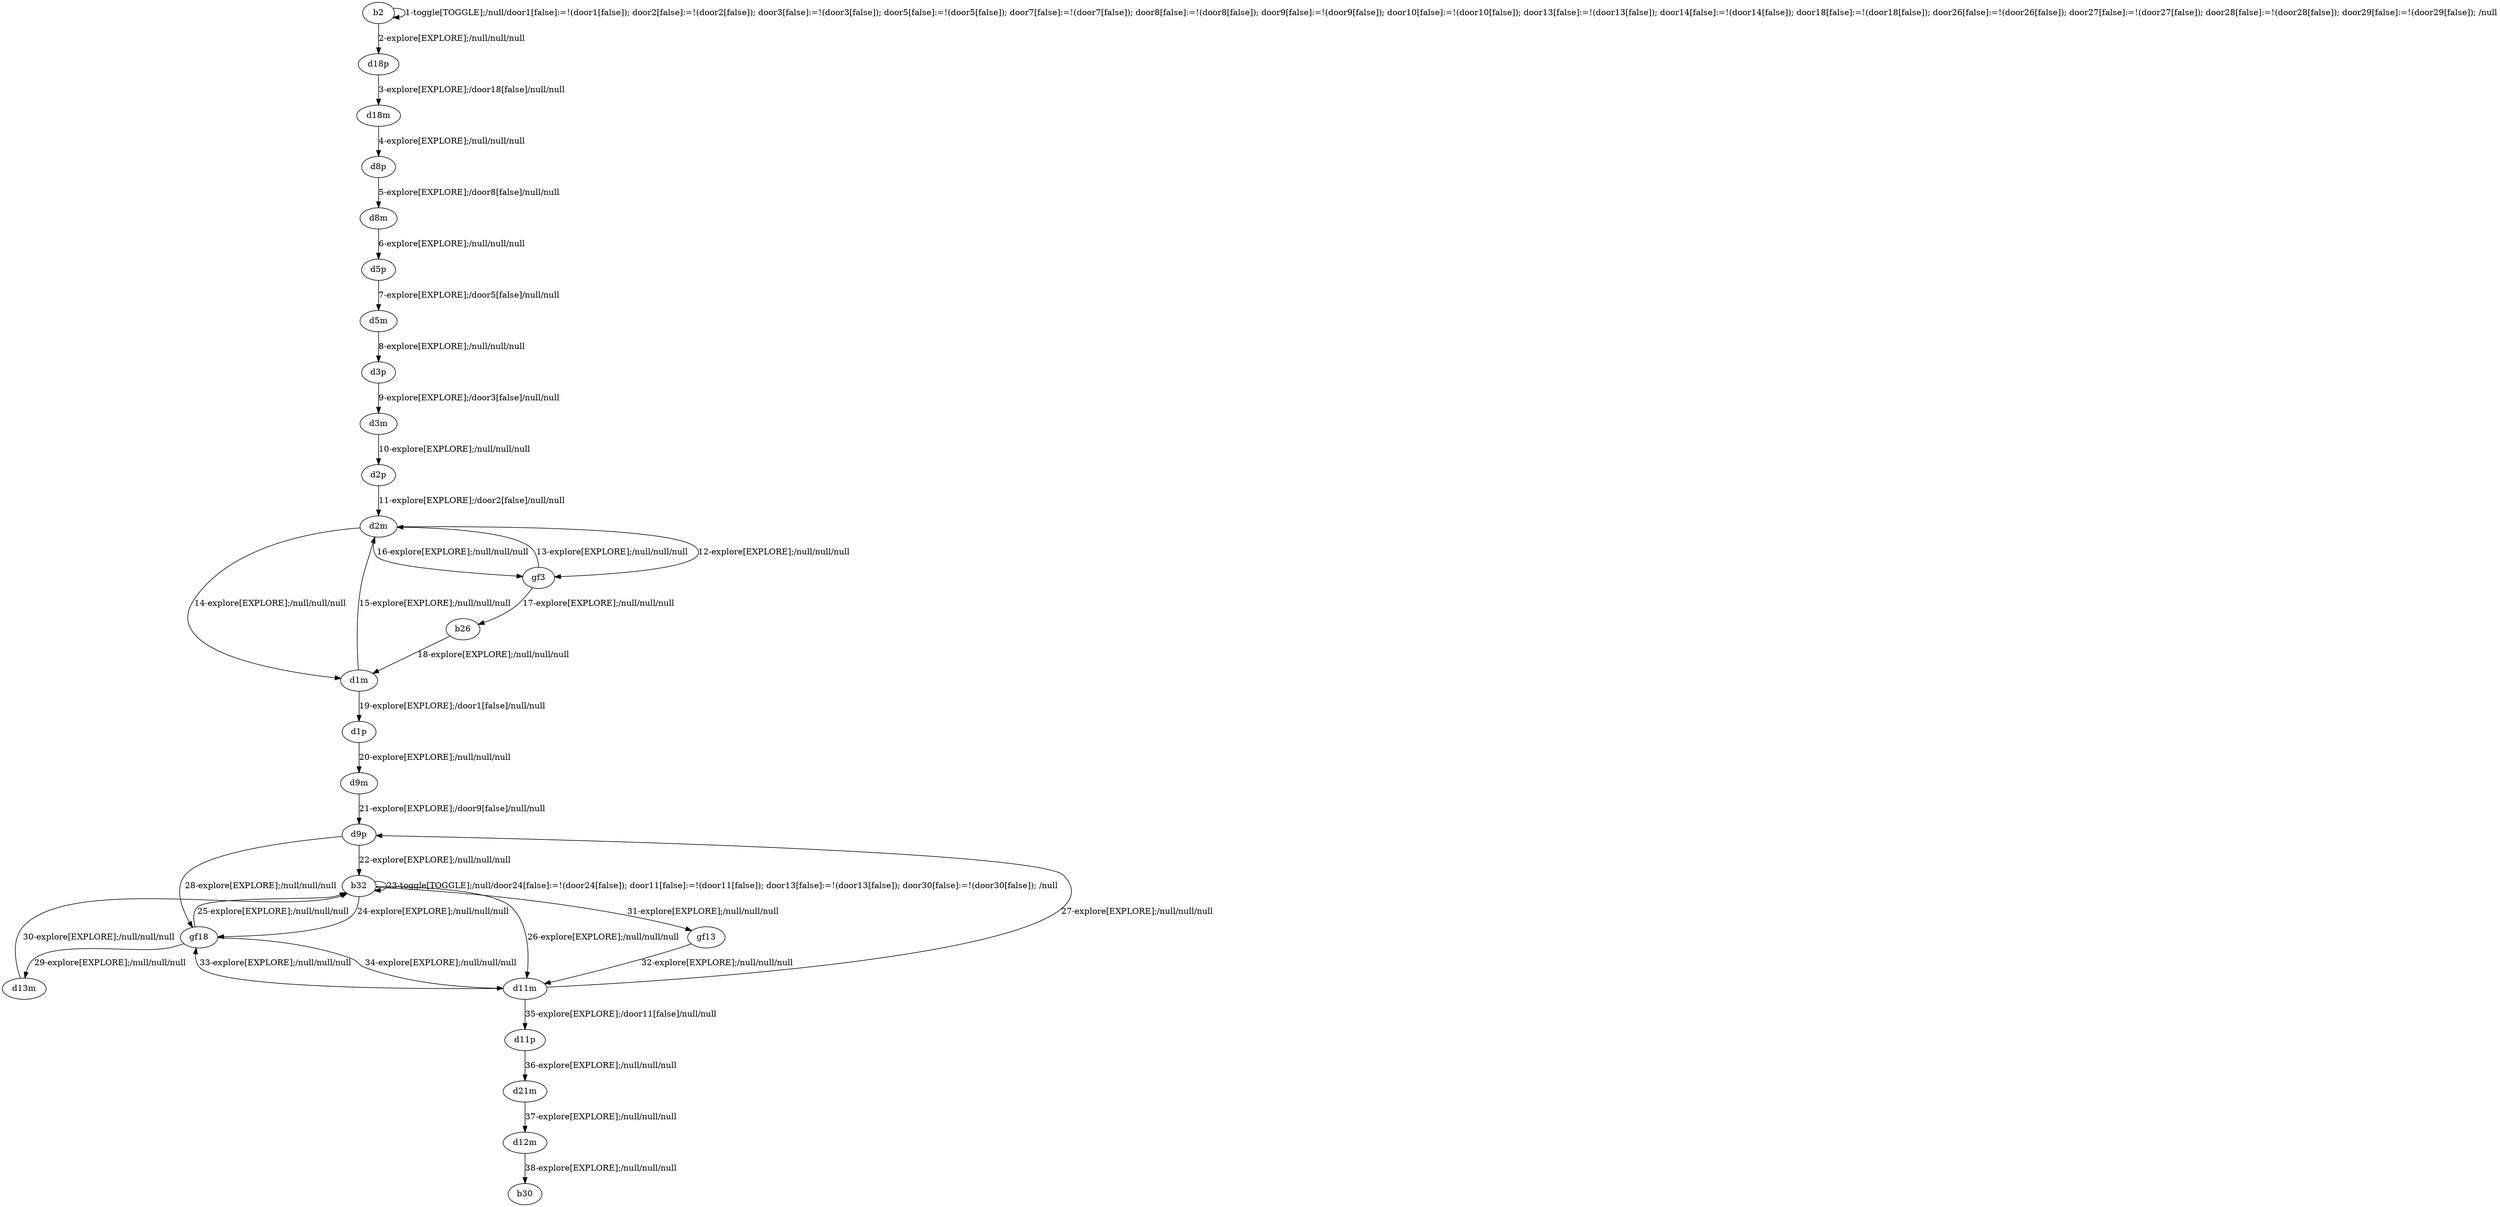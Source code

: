 # Total number of goals covered by this test: 1
# d21m --> d12m

digraph g {
"b2" -> "b2" [label = "1-toggle[TOGGLE];/null/door1[false]:=!(door1[false]); door2[false]:=!(door2[false]); door3[false]:=!(door3[false]); door5[false]:=!(door5[false]); door7[false]:=!(door7[false]); door8[false]:=!(door8[false]); door9[false]:=!(door9[false]); door10[false]:=!(door10[false]); door13[false]:=!(door13[false]); door14[false]:=!(door14[false]); door18[false]:=!(door18[false]); door26[false]:=!(door26[false]); door27[false]:=!(door27[false]); door28[false]:=!(door28[false]); door29[false]:=!(door29[false]); /null"];
"b2" -> "d18p" [label = "2-explore[EXPLORE];/null/null/null"];
"d18p" -> "d18m" [label = "3-explore[EXPLORE];/door18[false]/null/null"];
"d18m" -> "d8p" [label = "4-explore[EXPLORE];/null/null/null"];
"d8p" -> "d8m" [label = "5-explore[EXPLORE];/door8[false]/null/null"];
"d8m" -> "d5p" [label = "6-explore[EXPLORE];/null/null/null"];
"d5p" -> "d5m" [label = "7-explore[EXPLORE];/door5[false]/null/null"];
"d5m" -> "d3p" [label = "8-explore[EXPLORE];/null/null/null"];
"d3p" -> "d3m" [label = "9-explore[EXPLORE];/door3[false]/null/null"];
"d3m" -> "d2p" [label = "10-explore[EXPLORE];/null/null/null"];
"d2p" -> "d2m" [label = "11-explore[EXPLORE];/door2[false]/null/null"];
"d2m" -> "gf3" [label = "12-explore[EXPLORE];/null/null/null"];
"gf3" -> "d2m" [label = "13-explore[EXPLORE];/null/null/null"];
"d2m" -> "d1m" [label = "14-explore[EXPLORE];/null/null/null"];
"d1m" -> "d2m" [label = "15-explore[EXPLORE];/null/null/null"];
"d2m" -> "gf3" [label = "16-explore[EXPLORE];/null/null/null"];
"gf3" -> "b26" [label = "17-explore[EXPLORE];/null/null/null"];
"b26" -> "d1m" [label = "18-explore[EXPLORE];/null/null/null"];
"d1m" -> "d1p" [label = "19-explore[EXPLORE];/door1[false]/null/null"];
"d1p" -> "d9m" [label = "20-explore[EXPLORE];/null/null/null"];
"d9m" -> "d9p" [label = "21-explore[EXPLORE];/door9[false]/null/null"];
"d9p" -> "b32" [label = "22-explore[EXPLORE];/null/null/null"];
"b32" -> "b32" [label = "23-toggle[TOGGLE];/null/door24[false]:=!(door24[false]); door11[false]:=!(door11[false]); door13[false]:=!(door13[false]); door30[false]:=!(door30[false]); /null"];
"b32" -> "gf18" [label = "24-explore[EXPLORE];/null/null/null"];
"gf18" -> "b32" [label = "25-explore[EXPLORE];/null/null/null"];
"b32" -> "d11m" [label = "26-explore[EXPLORE];/null/null/null"];
"d11m" -> "d9p" [label = "27-explore[EXPLORE];/null/null/null"];
"d9p" -> "gf18" [label = "28-explore[EXPLORE];/null/null/null"];
"gf18" -> "d13m" [label = "29-explore[EXPLORE];/null/null/null"];
"d13m" -> "b32" [label = "30-explore[EXPLORE];/null/null/null"];
"b32" -> "gf13" [label = "31-explore[EXPLORE];/null/null/null"];
"gf13" -> "d11m" [label = "32-explore[EXPLORE];/null/null/null"];
"d11m" -> "gf18" [label = "33-explore[EXPLORE];/null/null/null"];
"gf18" -> "d11m" [label = "34-explore[EXPLORE];/null/null/null"];
"d11m" -> "d11p" [label = "35-explore[EXPLORE];/door11[false]/null/null"];
"d11p" -> "d21m" [label = "36-explore[EXPLORE];/null/null/null"];
"d21m" -> "d12m" [label = "37-explore[EXPLORE];/null/null/null"];
"d12m" -> "b30" [label = "38-explore[EXPLORE];/null/null/null"];
}